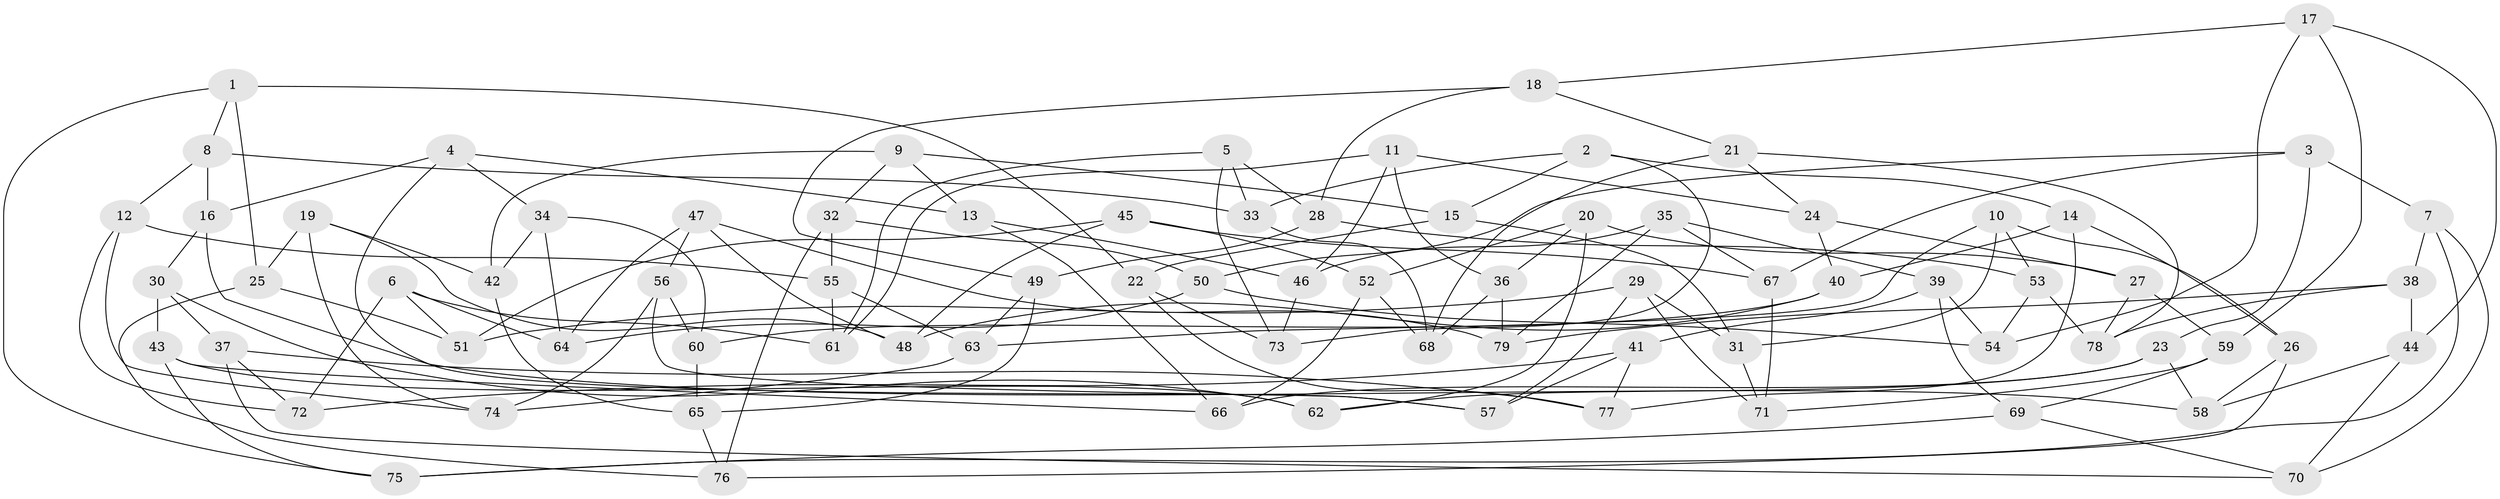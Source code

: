 // Generated by graph-tools (version 1.1) at 2025/16/03/09/25 04:16:27]
// undirected, 79 vertices, 158 edges
graph export_dot {
graph [start="1"]
  node [color=gray90,style=filled];
  1;
  2;
  3;
  4;
  5;
  6;
  7;
  8;
  9;
  10;
  11;
  12;
  13;
  14;
  15;
  16;
  17;
  18;
  19;
  20;
  21;
  22;
  23;
  24;
  25;
  26;
  27;
  28;
  29;
  30;
  31;
  32;
  33;
  34;
  35;
  36;
  37;
  38;
  39;
  40;
  41;
  42;
  43;
  44;
  45;
  46;
  47;
  48;
  49;
  50;
  51;
  52;
  53;
  54;
  55;
  56;
  57;
  58;
  59;
  60;
  61;
  62;
  63;
  64;
  65;
  66;
  67;
  68;
  69;
  70;
  71;
  72;
  73;
  74;
  75;
  76;
  77;
  78;
  79;
  1 -- 22;
  1 -- 8;
  1 -- 75;
  1 -- 25;
  2 -- 33;
  2 -- 73;
  2 -- 15;
  2 -- 14;
  3 -- 67;
  3 -- 7;
  3 -- 50;
  3 -- 23;
  4 -- 34;
  4 -- 57;
  4 -- 16;
  4 -- 13;
  5 -- 73;
  5 -- 61;
  5 -- 33;
  5 -- 28;
  6 -- 51;
  6 -- 72;
  6 -- 64;
  6 -- 61;
  7 -- 38;
  7 -- 70;
  7 -- 75;
  8 -- 16;
  8 -- 33;
  8 -- 12;
  9 -- 42;
  9 -- 13;
  9 -- 32;
  9 -- 15;
  10 -- 26;
  10 -- 31;
  10 -- 53;
  10 -- 63;
  11 -- 46;
  11 -- 61;
  11 -- 24;
  11 -- 36;
  12 -- 72;
  12 -- 74;
  12 -- 55;
  13 -- 66;
  13 -- 46;
  14 -- 26;
  14 -- 77;
  14 -- 40;
  15 -- 22;
  15 -- 31;
  16 -- 58;
  16 -- 30;
  17 -- 18;
  17 -- 54;
  17 -- 44;
  17 -- 59;
  18 -- 28;
  18 -- 21;
  18 -- 49;
  19 -- 74;
  19 -- 42;
  19 -- 48;
  19 -- 25;
  20 -- 62;
  20 -- 36;
  20 -- 27;
  20 -- 52;
  21 -- 68;
  21 -- 24;
  21 -- 78;
  22 -- 77;
  22 -- 73;
  23 -- 58;
  23 -- 66;
  23 -- 62;
  24 -- 27;
  24 -- 40;
  25 -- 51;
  25 -- 76;
  26 -- 76;
  26 -- 58;
  27 -- 78;
  27 -- 59;
  28 -- 53;
  28 -- 49;
  29 -- 57;
  29 -- 51;
  29 -- 31;
  29 -- 71;
  30 -- 43;
  30 -- 37;
  30 -- 62;
  31 -- 71;
  32 -- 55;
  32 -- 50;
  32 -- 76;
  33 -- 68;
  34 -- 64;
  34 -- 42;
  34 -- 60;
  35 -- 67;
  35 -- 39;
  35 -- 79;
  35 -- 46;
  36 -- 79;
  36 -- 68;
  37 -- 72;
  37 -- 70;
  37 -- 77;
  38 -- 79;
  38 -- 44;
  38 -- 78;
  39 -- 41;
  39 -- 69;
  39 -- 54;
  40 -- 60;
  40 -- 48;
  41 -- 77;
  41 -- 57;
  41 -- 72;
  42 -- 65;
  43 -- 66;
  43 -- 62;
  43 -- 75;
  44 -- 70;
  44 -- 58;
  45 -- 48;
  45 -- 51;
  45 -- 52;
  45 -- 67;
  46 -- 73;
  47 -- 79;
  47 -- 56;
  47 -- 48;
  47 -- 64;
  49 -- 63;
  49 -- 65;
  50 -- 54;
  50 -- 64;
  52 -- 66;
  52 -- 68;
  53 -- 54;
  53 -- 78;
  55 -- 61;
  55 -- 63;
  56 -- 60;
  56 -- 57;
  56 -- 74;
  59 -- 71;
  59 -- 69;
  60 -- 65;
  63 -- 74;
  65 -- 76;
  67 -- 71;
  69 -- 75;
  69 -- 70;
}

